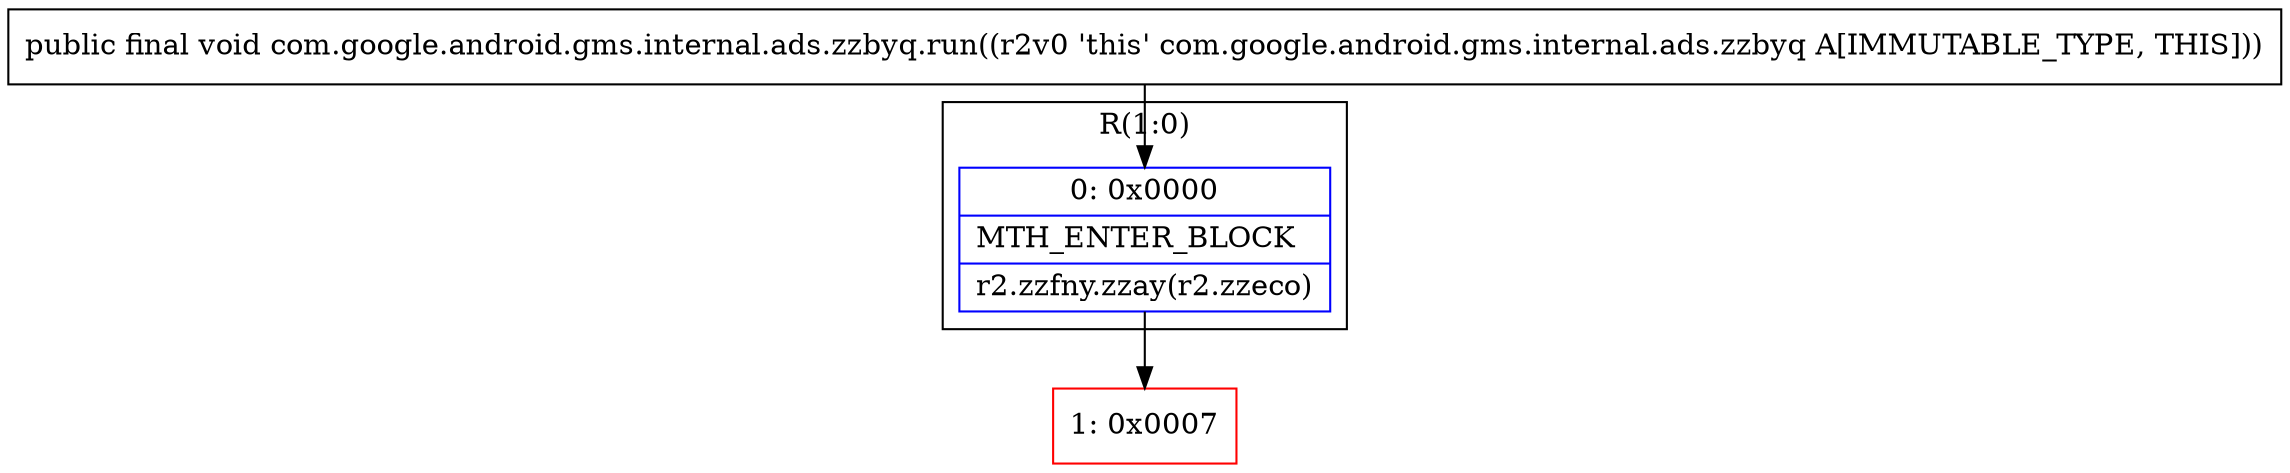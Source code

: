 digraph "CFG forcom.google.android.gms.internal.ads.zzbyq.run()V" {
subgraph cluster_Region_1970004427 {
label = "R(1:0)";
node [shape=record,color=blue];
Node_0 [shape=record,label="{0\:\ 0x0000|MTH_ENTER_BLOCK\l|r2.zzfny.zzay(r2.zzeco)\l}"];
}
Node_1 [shape=record,color=red,label="{1\:\ 0x0007}"];
MethodNode[shape=record,label="{public final void com.google.android.gms.internal.ads.zzbyq.run((r2v0 'this' com.google.android.gms.internal.ads.zzbyq A[IMMUTABLE_TYPE, THIS])) }"];
MethodNode -> Node_0;
Node_0 -> Node_1;
}


